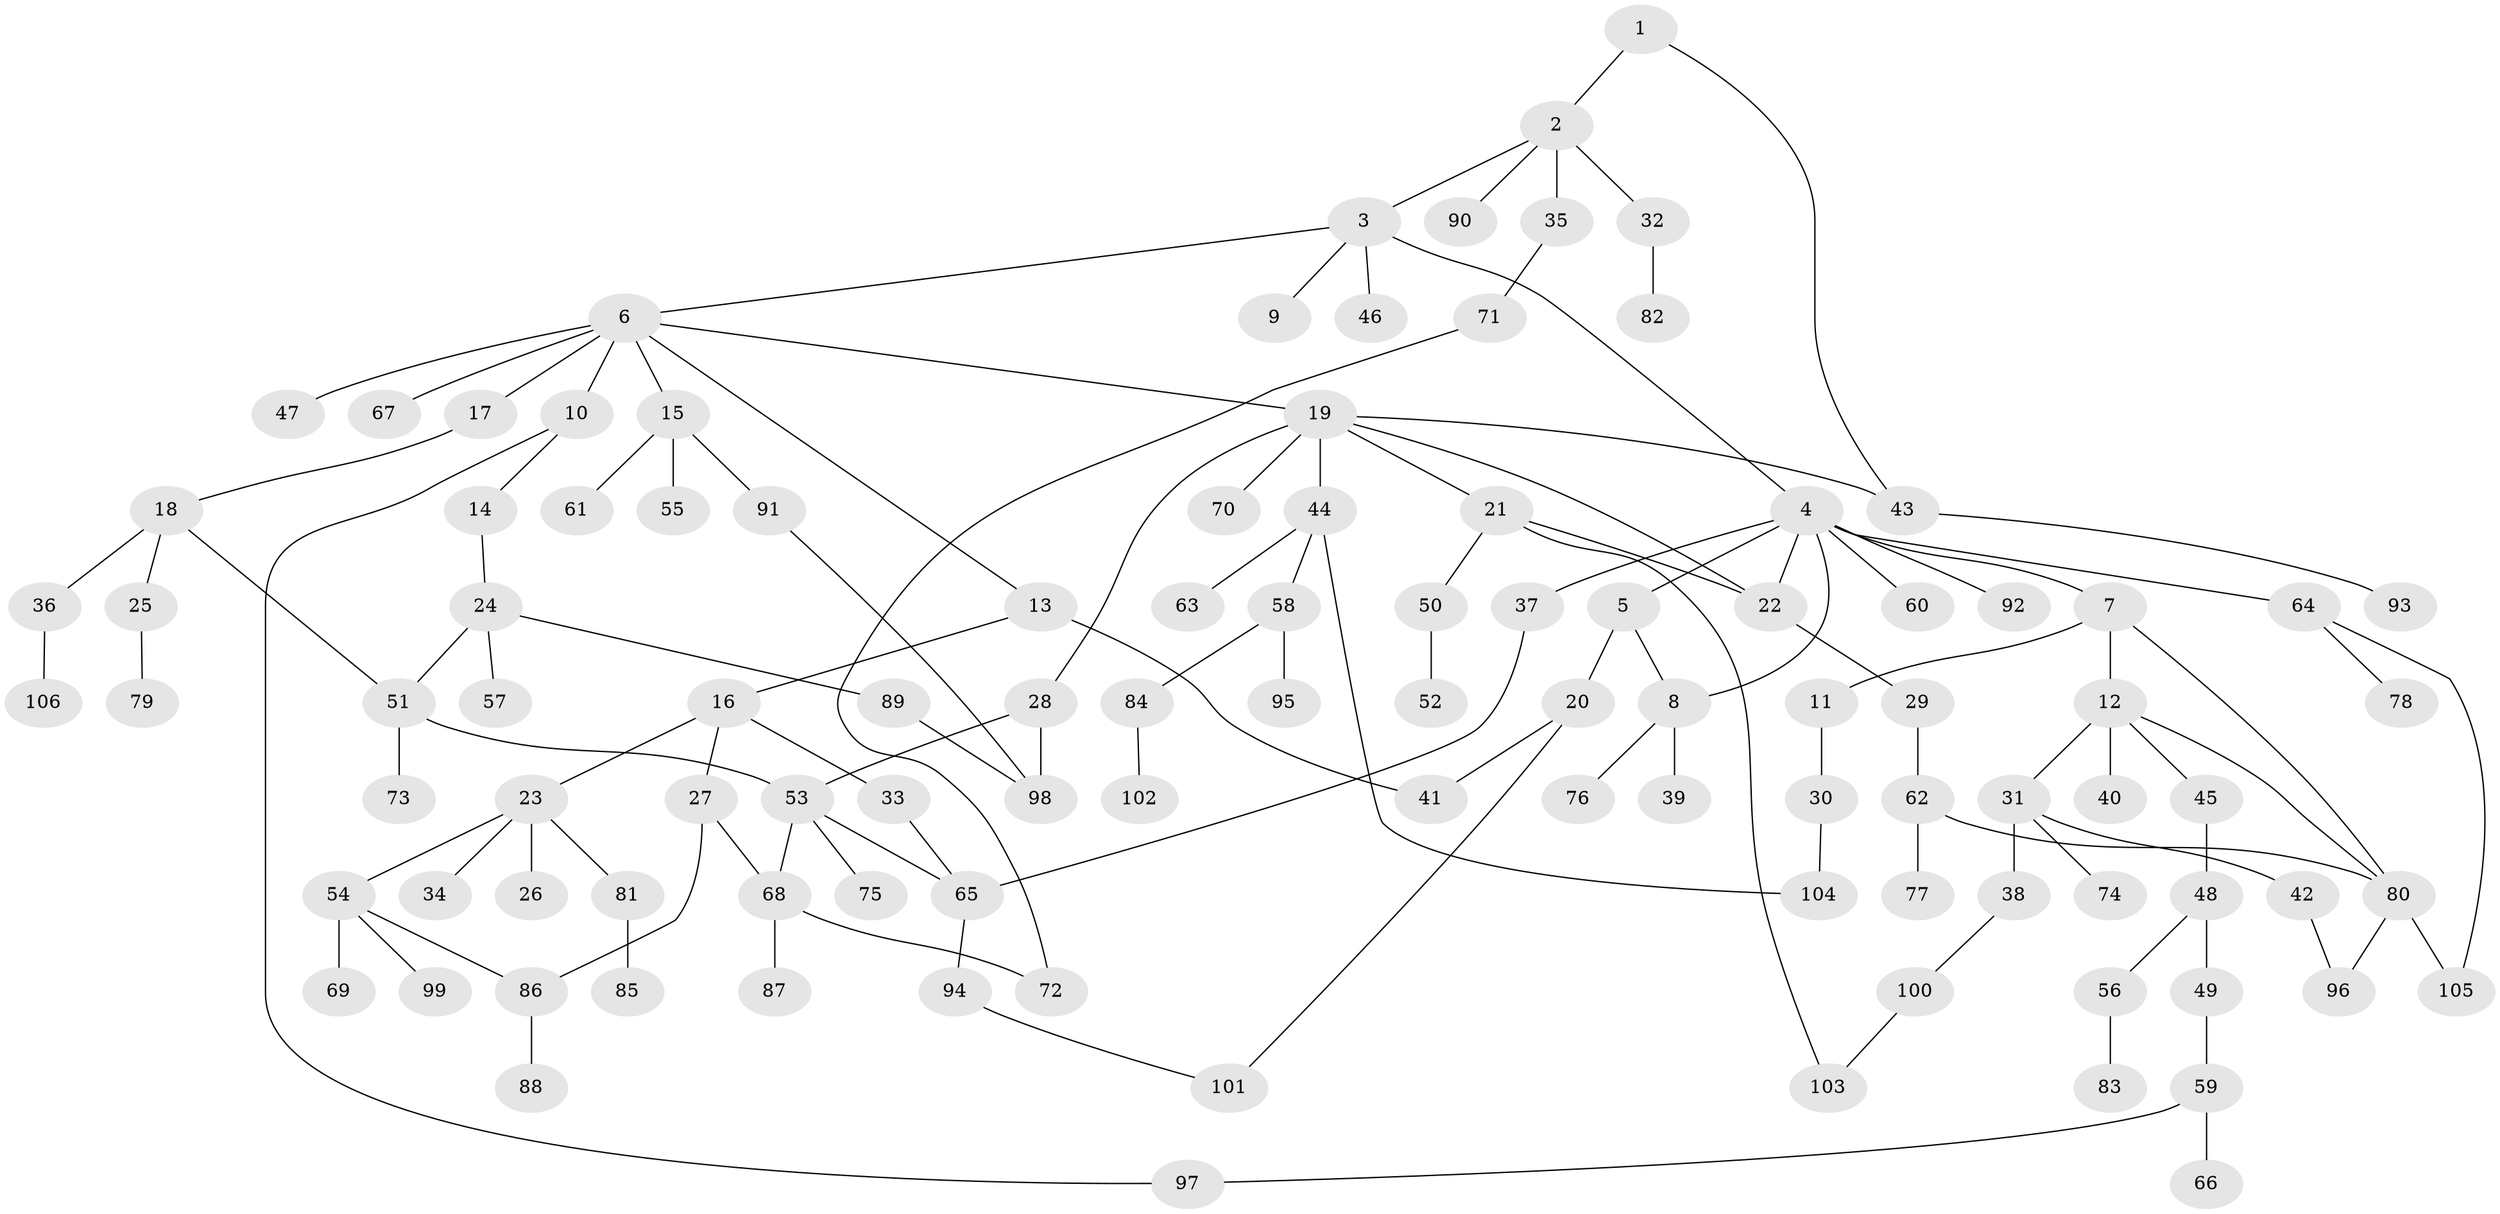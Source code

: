 // Generated by graph-tools (version 1.1) at 2025/34/03/09/25 02:34:01]
// undirected, 106 vertices, 127 edges
graph export_dot {
graph [start="1"]
  node [color=gray90,style=filled];
  1;
  2;
  3;
  4;
  5;
  6;
  7;
  8;
  9;
  10;
  11;
  12;
  13;
  14;
  15;
  16;
  17;
  18;
  19;
  20;
  21;
  22;
  23;
  24;
  25;
  26;
  27;
  28;
  29;
  30;
  31;
  32;
  33;
  34;
  35;
  36;
  37;
  38;
  39;
  40;
  41;
  42;
  43;
  44;
  45;
  46;
  47;
  48;
  49;
  50;
  51;
  52;
  53;
  54;
  55;
  56;
  57;
  58;
  59;
  60;
  61;
  62;
  63;
  64;
  65;
  66;
  67;
  68;
  69;
  70;
  71;
  72;
  73;
  74;
  75;
  76;
  77;
  78;
  79;
  80;
  81;
  82;
  83;
  84;
  85;
  86;
  87;
  88;
  89;
  90;
  91;
  92;
  93;
  94;
  95;
  96;
  97;
  98;
  99;
  100;
  101;
  102;
  103;
  104;
  105;
  106;
  1 -- 2;
  1 -- 43;
  2 -- 3;
  2 -- 32;
  2 -- 35;
  2 -- 90;
  3 -- 4;
  3 -- 6;
  3 -- 9;
  3 -- 46;
  4 -- 5;
  4 -- 7;
  4 -- 8;
  4 -- 37;
  4 -- 60;
  4 -- 64;
  4 -- 92;
  4 -- 22;
  5 -- 20;
  5 -- 8;
  6 -- 10;
  6 -- 13;
  6 -- 15;
  6 -- 17;
  6 -- 19;
  6 -- 47;
  6 -- 67;
  7 -- 11;
  7 -- 12;
  7 -- 80;
  8 -- 39;
  8 -- 76;
  10 -- 14;
  10 -- 97;
  11 -- 30;
  12 -- 31;
  12 -- 40;
  12 -- 45;
  12 -- 80;
  13 -- 16;
  13 -- 41;
  14 -- 24;
  15 -- 55;
  15 -- 61;
  15 -- 91;
  16 -- 23;
  16 -- 27;
  16 -- 33;
  17 -- 18;
  18 -- 25;
  18 -- 36;
  18 -- 51;
  19 -- 21;
  19 -- 28;
  19 -- 44;
  19 -- 70;
  19 -- 43;
  19 -- 22;
  20 -- 101;
  20 -- 41;
  21 -- 22;
  21 -- 50;
  21 -- 103;
  22 -- 29;
  23 -- 26;
  23 -- 34;
  23 -- 54;
  23 -- 81;
  24 -- 51;
  24 -- 57;
  24 -- 89;
  25 -- 79;
  27 -- 86;
  27 -- 68;
  28 -- 53;
  28 -- 98;
  29 -- 62;
  30 -- 104;
  31 -- 38;
  31 -- 42;
  31 -- 74;
  32 -- 82;
  33 -- 65;
  35 -- 71;
  36 -- 106;
  37 -- 65;
  38 -- 100;
  42 -- 96;
  43 -- 93;
  44 -- 58;
  44 -- 63;
  44 -- 104;
  45 -- 48;
  48 -- 49;
  48 -- 56;
  49 -- 59;
  50 -- 52;
  51 -- 53;
  51 -- 73;
  53 -- 68;
  53 -- 75;
  53 -- 65;
  54 -- 69;
  54 -- 99;
  54 -- 86;
  56 -- 83;
  58 -- 84;
  58 -- 95;
  59 -- 66;
  59 -- 97;
  62 -- 77;
  62 -- 80;
  64 -- 78;
  64 -- 105;
  65 -- 94;
  68 -- 72;
  68 -- 87;
  71 -- 72;
  80 -- 96;
  80 -- 105;
  81 -- 85;
  84 -- 102;
  86 -- 88;
  89 -- 98;
  91 -- 98;
  94 -- 101;
  100 -- 103;
}
